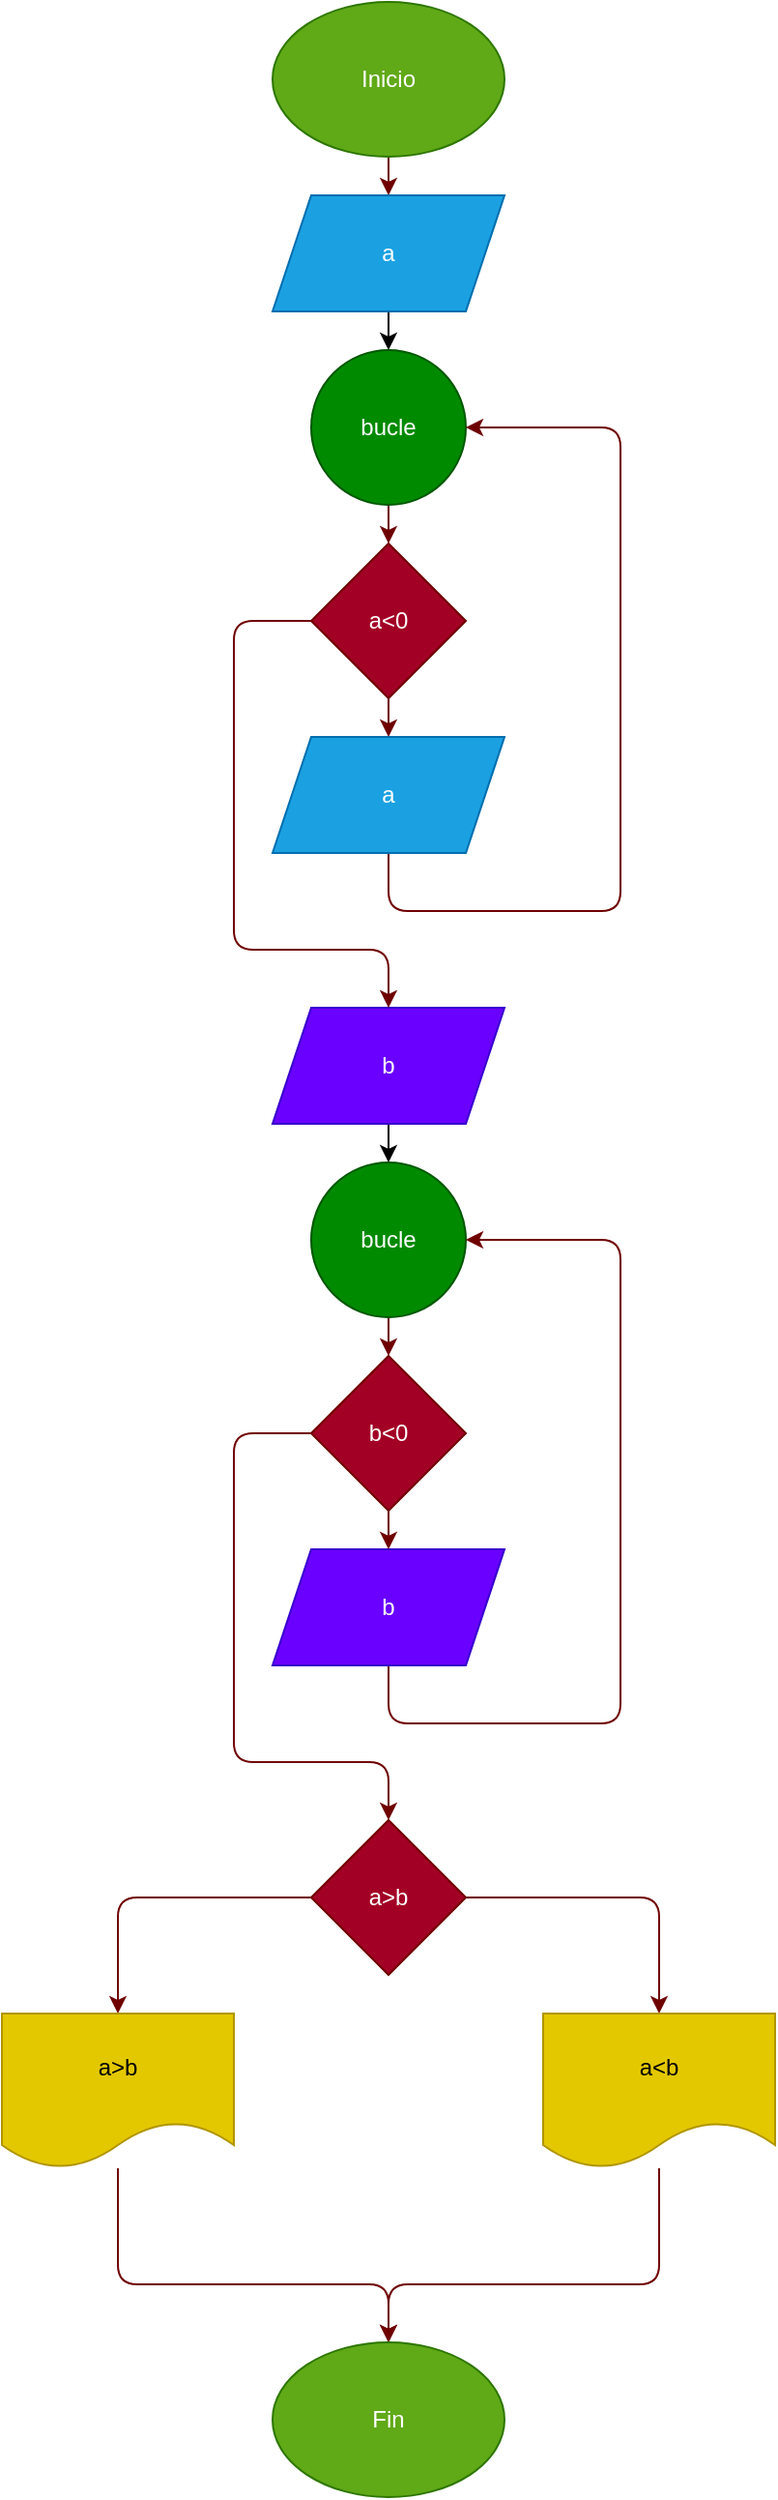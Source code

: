 <mxfile><diagram id="Dzqt5Z6d6lwKYf6-luls" name="Página-1"><mxGraphModel dx="637" dy="472" grid="1" gridSize="10" guides="1" tooltips="1" connect="1" arrows="1" fold="1" page="1" pageScale="1" pageWidth="850" pageHeight="1100" math="0" shadow="0"><root><mxCell id="0"/><mxCell id="1" parent="0"/><mxCell id="16" style="edgeStyle=none;html=1;exitX=0.5;exitY=1;exitDx=0;exitDy=0;entryX=0.5;entryY=0;entryDx=0;entryDy=0;fillColor=#a20025;strokeColor=#6F0000;" parent="1" source="2" target="3" edge="1"><mxGeometry relative="1" as="geometry"/></mxCell><mxCell id="2" value="Inicio" style="ellipse;whiteSpace=wrap;html=1;fillColor=#60a917;fontColor=#ffffff;strokeColor=#2D7600;" parent="1" vertex="1"><mxGeometry x="180" y="60" width="120" height="80" as="geometry"/></mxCell><mxCell id="36" style="edgeStyle=none;html=1;exitX=0.5;exitY=1;exitDx=0;exitDy=0;entryX=0.5;entryY=0;entryDx=0;entryDy=0;" parent="1" source="3" target="6" edge="1"><mxGeometry relative="1" as="geometry"/></mxCell><mxCell id="3" value="a" style="shape=parallelogram;perimeter=parallelogramPerimeter;whiteSpace=wrap;html=1;fixedSize=1;fillColor=#1ba1e2;fontColor=#ffffff;strokeColor=#006EAF;" parent="1" vertex="1"><mxGeometry x="180" y="160" width="120" height="60" as="geometry"/></mxCell><mxCell id="37" style="edgeStyle=none;html=1;exitX=0.5;exitY=1;exitDx=0;exitDy=0;entryX=0.5;entryY=0;entryDx=0;entryDy=0;" parent="1" source="4" target="9" edge="1"><mxGeometry relative="1" as="geometry"/></mxCell><mxCell id="4" value="b" style="shape=parallelogram;perimeter=parallelogramPerimeter;whiteSpace=wrap;html=1;fixedSize=1;fillColor=#6a00ff;fontColor=#ffffff;strokeColor=#3700CC;" parent="1" vertex="1"><mxGeometry x="180" y="580" width="120" height="60" as="geometry"/></mxCell><mxCell id="19" style="edgeStyle=none;html=1;exitX=0.5;exitY=1;exitDx=0;exitDy=0;fillColor=#a20025;strokeColor=#6F0000;" parent="1" source="6" target="7" edge="1"><mxGeometry relative="1" as="geometry"/></mxCell><mxCell id="6" value="bucle" style="ellipse;whiteSpace=wrap;html=1;aspect=fixed;fillColor=#008a00;fontColor=#ffffff;strokeColor=#005700;" parent="1" vertex="1"><mxGeometry x="200" y="240" width="80" height="80" as="geometry"/></mxCell><mxCell id="20" style="edgeStyle=none;html=1;exitX=0.5;exitY=1;exitDx=0;exitDy=0;entryX=0.5;entryY=0;entryDx=0;entryDy=0;fillColor=#a20025;strokeColor=#6F0000;" parent="1" source="7" target="8" edge="1"><mxGeometry relative="1" as="geometry"/></mxCell><mxCell id="24" style="edgeStyle=none;html=1;exitX=0;exitY=0.5;exitDx=0;exitDy=0;entryX=0.5;entryY=0;entryDx=0;entryDy=0;fillColor=#a20025;strokeColor=#6F0000;" parent="1" source="7" target="4" edge="1"><mxGeometry relative="1" as="geometry"><Array as="points"><mxPoint x="160" y="380"/><mxPoint x="160" y="550"/><mxPoint x="240" y="550"/></Array></mxGeometry></mxCell><mxCell id="7" value="a&amp;lt;0" style="rhombus;whiteSpace=wrap;html=1;fillColor=#a20025;fontColor=#ffffff;strokeColor=#6F0000;" parent="1" vertex="1"><mxGeometry x="200" y="340" width="80" height="80" as="geometry"/></mxCell><mxCell id="22" style="edgeStyle=none;html=1;exitX=0.5;exitY=1;exitDx=0;exitDy=0;entryX=1;entryY=0.5;entryDx=0;entryDy=0;fillColor=#a20025;strokeColor=#6F0000;" parent="1" source="8" target="6" edge="1"><mxGeometry relative="1" as="geometry"><Array as="points"><mxPoint x="240" y="530"/><mxPoint x="360" y="530"/><mxPoint x="360" y="280"/></Array></mxGeometry></mxCell><mxCell id="8" value="a" style="shape=parallelogram;perimeter=parallelogramPerimeter;whiteSpace=wrap;html=1;fixedSize=1;fillColor=#1ba1e2;fontColor=#ffffff;strokeColor=#006EAF;" parent="1" vertex="1"><mxGeometry x="180" y="440" width="120" height="60" as="geometry"/></mxCell><mxCell id="25" style="edgeStyle=none;html=1;exitX=0.5;exitY=1;exitDx=0;exitDy=0;entryX=0.5;entryY=0;entryDx=0;entryDy=0;fillColor=#a20025;strokeColor=#6F0000;" parent="1" source="9" target="11" edge="1"><mxGeometry relative="1" as="geometry"/></mxCell><mxCell id="9" value="bucle" style="ellipse;whiteSpace=wrap;html=1;aspect=fixed;fillColor=#008a00;fontColor=#ffffff;strokeColor=#005700;" parent="1" vertex="1"><mxGeometry x="200" y="660" width="80" height="80" as="geometry"/></mxCell><mxCell id="27" style="edgeStyle=none;html=1;exitX=0.5;exitY=1;exitDx=0;exitDy=0;entryX=1;entryY=0.5;entryDx=0;entryDy=0;fillColor=#a20025;strokeColor=#6F0000;" parent="1" source="10" target="9" edge="1"><mxGeometry relative="1" as="geometry"><Array as="points"><mxPoint x="240" y="950"/><mxPoint x="360" y="950"/><mxPoint x="360" y="700"/></Array></mxGeometry></mxCell><mxCell id="10" value="b" style="shape=parallelogram;perimeter=parallelogramPerimeter;whiteSpace=wrap;html=1;fixedSize=1;fillColor=#6a00ff;fontColor=#ffffff;strokeColor=#3700CC;" parent="1" vertex="1"><mxGeometry x="180" y="860" width="120" height="60" as="geometry"/></mxCell><mxCell id="26" style="edgeStyle=none;html=1;exitX=0.5;exitY=1;exitDx=0;exitDy=0;entryX=0.5;entryY=0;entryDx=0;entryDy=0;fillColor=#a20025;strokeColor=#6F0000;" parent="1" source="11" target="10" edge="1"><mxGeometry relative="1" as="geometry"/></mxCell><mxCell id="28" style="edgeStyle=none;html=1;exitX=0;exitY=0.5;exitDx=0;exitDy=0;entryX=0.5;entryY=0;entryDx=0;entryDy=0;fillColor=#a20025;strokeColor=#6F0000;" parent="1" source="11" target="12" edge="1"><mxGeometry relative="1" as="geometry"><Array as="points"><mxPoint x="160" y="800"/><mxPoint x="160" y="970"/><mxPoint x="240" y="970"/></Array></mxGeometry></mxCell><mxCell id="11" value="b&amp;lt;0" style="rhombus;whiteSpace=wrap;html=1;fillColor=#a20025;fontColor=#ffffff;strokeColor=#6F0000;" parent="1" vertex="1"><mxGeometry x="200" y="760" width="80" height="80" as="geometry"/></mxCell><mxCell id="29" style="edgeStyle=none;html=1;exitX=1;exitY=0.5;exitDx=0;exitDy=0;entryX=0.5;entryY=0;entryDx=0;entryDy=0;fillColor=#a20025;strokeColor=#6F0000;" parent="1" source="12" target="14" edge="1"><mxGeometry relative="1" as="geometry"><Array as="points"><mxPoint x="380" y="1040"/></Array></mxGeometry></mxCell><mxCell id="30" style="edgeStyle=none;html=1;exitX=0;exitY=0.5;exitDx=0;exitDy=0;entryX=0.5;entryY=0;entryDx=0;entryDy=0;fillColor=#a20025;strokeColor=#6F0000;" parent="1" source="12" target="13" edge="1"><mxGeometry relative="1" as="geometry"><Array as="points"><mxPoint x="100" y="1040"/></Array></mxGeometry></mxCell><mxCell id="12" value="a&amp;gt;b" style="rhombus;whiteSpace=wrap;html=1;fillColor=#a20025;fontColor=#ffffff;strokeColor=#6F0000;" parent="1" vertex="1"><mxGeometry x="200" y="1000" width="80" height="80" as="geometry"/></mxCell><mxCell id="35" style="edgeStyle=none;html=1;entryX=0.5;entryY=0;entryDx=0;entryDy=0;fillColor=#a20025;strokeColor=#6F0000;" parent="1" source="13" target="15" edge="1"><mxGeometry relative="1" as="geometry"><Array as="points"><mxPoint x="100" y="1240"/><mxPoint x="240" y="1240"/></Array></mxGeometry></mxCell><mxCell id="13" value="a&amp;gt;b" style="shape=document;whiteSpace=wrap;html=1;boundedLbl=1;fillColor=#e3c800;fontColor=#000000;strokeColor=#B09500;" parent="1" vertex="1"><mxGeometry x="40" y="1100" width="120" height="80" as="geometry"/></mxCell><mxCell id="34" style="edgeStyle=none;html=1;entryX=0.5;entryY=0;entryDx=0;entryDy=0;fillColor=#a20025;strokeColor=#6F0000;" parent="1" source="14" target="15" edge="1"><mxGeometry relative="1" as="geometry"><Array as="points"><mxPoint x="380" y="1240"/><mxPoint x="240" y="1240"/></Array></mxGeometry></mxCell><mxCell id="14" value="a&amp;lt;b" style="shape=document;whiteSpace=wrap;html=1;boundedLbl=1;fillColor=#e3c800;fontColor=#000000;strokeColor=#B09500;" parent="1" vertex="1"><mxGeometry x="320" y="1100" width="120" height="80" as="geometry"/></mxCell><mxCell id="15" value="Fin" style="ellipse;whiteSpace=wrap;html=1;fillColor=#60a917;fontColor=#ffffff;strokeColor=#2D7600;" parent="1" vertex="1"><mxGeometry x="180" y="1270" width="120" height="80" as="geometry"/></mxCell></root></mxGraphModel></diagram></mxfile>